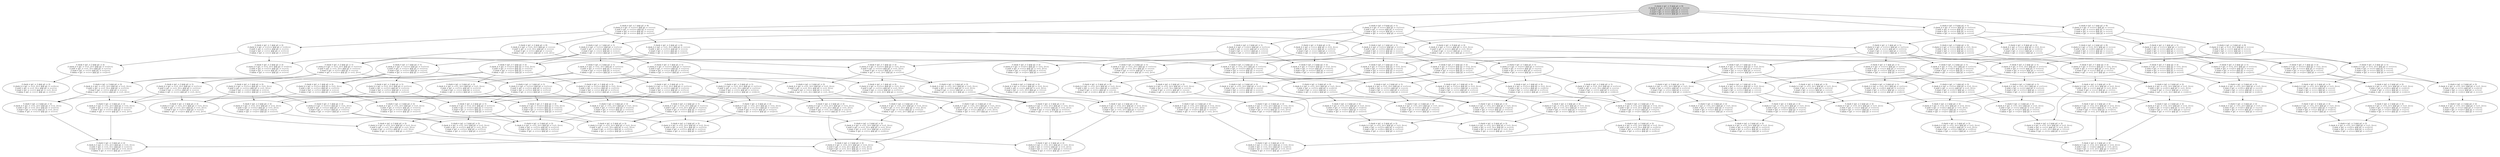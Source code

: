 strict digraph DiskGraph {
nodesep=0.35;
subgraph cluster_graph {
color="white";
2598800689805404969 [label="/\\ clock = (p1 :> 0 @@ p2 :> 0)\n/\\ clock_h = (p1 :> <<>> @@ p2 :> <<>>)\n/\\ sent = (p1 :> <<>> @@ p2 :> <<>>)\n/\\ read = (p1 :> <<>> @@ p2 :> <<>>)\n/\\ inbox = (p1 :> <<>> @@ p2 :> <<>>)",style = filled]
2598800689805404969 -> 2446258193561214624 [label="",color="black",fontcolor="black"];
2446258193561214624 [label="/\\ clock = (p1 :> 1 @@ p2 :> 0)\n/\\ clock_h = (p1 :> <<1>> @@ p2 :> <<>>)\n/\\ sent = (p1 :> <<1>> @@ p2 :> <<>>)\n/\\ read = (p1 :> <<>> @@ p2 :> <<>>)\n/\\ inbox = (p1 :> <<>> @@ p2 :> <<1>>)"];
2598800689805404969 -> 6150833259945615829 [label="",color="black",fontcolor="black"];
6150833259945615829 [label="/\\ clock = (p1 :> 1 @@ p2 :> 0)\n/\\ clock_h = (p1 :> <<1>> @@ p2 :> <<>>)\n/\\ sent = (p1 :> <<>> @@ p2 :> <<>>)\n/\\ read = (p1 :> <<>> @@ p2 :> <<>>)\n/\\ inbox = (p1 :> <<>> @@ p2 :> <<>>)"];
2598800689805404969 -> -933083734031081158 [label="",color="black",fontcolor="black"];
-933083734031081158 [label="/\\ clock = (p1 :> 0 @@ p2 :> 1)\n/\\ clock_h = (p1 :> <<>> @@ p2 :> <<1>>)\n/\\ sent = (p1 :> <<>> @@ p2 :> <<1>>)\n/\\ read = (p1 :> <<>> @@ p2 :> <<>>)\n/\\ inbox = (p1 :> <<1>> @@ p2 :> <<>>)"];
2598800689805404969 -> -2649240194025143611 [label="",color="black",fontcolor="black"];
-2649240194025143611 [label="/\\ clock = (p1 :> 0 @@ p2 :> 1)\n/\\ clock_h = (p1 :> <<>> @@ p2 :> <<1>>)\n/\\ sent = (p1 :> <<>> @@ p2 :> <<>>)\n/\\ read = (p1 :> <<>> @@ p2 :> <<>>)\n/\\ inbox = (p1 :> <<>> @@ p2 :> <<>>)"];
2446258193561214624 -> -7699174307805793134 [label="",color="black",fontcolor="black"];
-7699174307805793134 [label="/\\ clock = (p1 :> 2 @@ p2 :> 0)\n/\\ clock_h = (p1 :> <<1, 2>> @@ p2 :> <<>>)\n/\\ sent = (p1 :> <<1, 2>> @@ p2 :> <<>>)\n/\\ read = (p1 :> <<>> @@ p2 :> <<>>)\n/\\ inbox = (p1 :> <<>> @@ p2 :> <<1, 2>>)"];
2446258193561214624 -> -7977666692802895089 [label="",color="black",fontcolor="black"];
-7977666692802895089 [label="/\\ clock = (p1 :> 2 @@ p2 :> 0)\n/\\ clock_h = (p1 :> <<1, 2>> @@ p2 :> <<>>)\n/\\ sent = (p1 :> <<1>> @@ p2 :> <<>>)\n/\\ read = (p1 :> <<>> @@ p2 :> <<>>)\n/\\ inbox = (p1 :> <<>> @@ p2 :> <<1>>)"];
2446258193561214624 -> 2976381073957497061 [label="",color="black",fontcolor="black"];
2976381073957497061 [label="/\\ clock = (p1 :> 1 @@ p2 :> 1)\n/\\ clock_h = (p1 :> <<1>> @@ p2 :> <<1>>)\n/\\ sent = (p1 :> <<1>> @@ p2 :> <<1>>)\n/\\ read = (p1 :> <<>> @@ p2 :> <<>>)\n/\\ inbox = (p1 :> <<1>> @@ p2 :> <<1>>)"];
2446258193561214624 -> 7031952969249950621 [label="",color="black",fontcolor="black"];
7031952969249950621 [label="/\\ clock = (p1 :> 1 @@ p2 :> 2)\n/\\ clock_h = (p1 :> <<1>> @@ p2 :> <<2>>)\n/\\ sent = (p1 :> <<1>> @@ p2 :> <<>>)\n/\\ read = (p1 :> <<>> @@ p2 :> <<1>>)\n/\\ inbox = (p1 :> <<>> @@ p2 :> <<>>)"];
2446258193561214624 -> 519967720360497237 [label="",color="black",fontcolor="black"];
519967720360497237 [label="/\\ clock = (p1 :> 1 @@ p2 :> 1)\n/\\ clock_h = (p1 :> <<1>> @@ p2 :> <<1>>)\n/\\ sent = (p1 :> <<1>> @@ p2 :> <<>>)\n/\\ read = (p1 :> <<>> @@ p2 :> <<>>)\n/\\ inbox = (p1 :> <<>> @@ p2 :> <<1>>)"];
6150833259945615829 -> 6751779158757497893 [label="",color="black",fontcolor="black"];
6751779158757497893 [label="/\\ clock = (p1 :> 2 @@ p2 :> 0)\n/\\ clock_h = (p1 :> <<1, 2>> @@ p2 :> <<>>)\n/\\ sent = (p1 :> <<2>> @@ p2 :> <<>>)\n/\\ read = (p1 :> <<>> @@ p2 :> <<>>)\n/\\ inbox = (p1 :> <<>> @@ p2 :> <<2>>)"];
6150833259945615829 -> 2541300413036577899 [label="",color="black",fontcolor="black"];
2541300413036577899 [label="/\\ clock = (p1 :> 2 @@ p2 :> 0)\n/\\ clock_h = (p1 :> <<1, 2>> @@ p2 :> <<>>)\n/\\ sent = (p1 :> <<>> @@ p2 :> <<>>)\n/\\ read = (p1 :> <<>> @@ p2 :> <<>>)\n/\\ inbox = (p1 :> <<>> @@ p2 :> <<>>)"];
6150833259945615829 -> 6349891447620683819 [label="",color="black",fontcolor="black"];
6349891447620683819 [label="/\\ clock = (p1 :> 1 @@ p2 :> 1)\n/\\ clock_h = (p1 :> <<1>> @@ p2 :> <<1>>)\n/\\ sent = (p1 :> <<>> @@ p2 :> <<1>>)\n/\\ read = (p1 :> <<>> @@ p2 :> <<>>)\n/\\ inbox = (p1 :> <<1>> @@ p2 :> <<>>)"];
6150833259945615829 -> -8919537445342830202 [label="",color="black",fontcolor="black"];
-8919537445342830202 [label="/\\ clock = (p1 :> 1 @@ p2 :> 1)\n/\\ clock_h = (p1 :> <<1>> @@ p2 :> <<1>>)\n/\\ sent = (p1 :> <<>> @@ p2 :> <<>>)\n/\\ read = (p1 :> <<>> @@ p2 :> <<>>)\n/\\ inbox = (p1 :> <<>> @@ p2 :> <<>>)"];
-933083734031081158 -> 2976381073957497061 [label="",color="black",fontcolor="black"];
-933083734031081158 -> -3480502678513196997 [label="",color="black",fontcolor="black"];
-3480502678513196997 [label="/\\ clock = (p1 :> 2 @@ p2 :> 1)\n/\\ clock_h = (p1 :> <<2>> @@ p2 :> <<1>>)\n/\\ sent = (p1 :> <<>> @@ p2 :> <<1>>)\n/\\ read = (p1 :> <<1>> @@ p2 :> <<>>)\n/\\ inbox = (p1 :> <<>> @@ p2 :> <<>>)"];
-933083734031081158 -> 6349891447620683819 [label="",color="black",fontcolor="black"];
-933083734031081158 -> -2263193765425100599 [label="",color="black",fontcolor="black"];
-2263193765425100599 [label="/\\ clock = (p1 :> 0 @@ p2 :> 2)\n/\\ clock_h = (p1 :> <<>> @@ p2 :> <<1, 2>>)\n/\\ sent = (p1 :> <<>> @@ p2 :> <<1, 2>>)\n/\\ read = (p1 :> <<>> @@ p2 :> <<>>)\n/\\ inbox = (p1 :> <<1, 2>> @@ p2 :> <<>>)"];
-933083734031081158 -> -2104315952333681019 [label="",color="black",fontcolor="black"];
-2104315952333681019 [label="/\\ clock = (p1 :> 0 @@ p2 :> 2)\n/\\ clock_h = (p1 :> <<>> @@ p2 :> <<1, 2>>)\n/\\ sent = (p1 :> <<>> @@ p2 :> <<1>>)\n/\\ read = (p1 :> <<>> @@ p2 :> <<>>)\n/\\ inbox = (p1 :> <<1>> @@ p2 :> <<>>)"];
-2649240194025143611 -> 519967720360497237 [label="",color="black",fontcolor="black"];
-2649240194025143611 -> -8919537445342830202 [label="",color="black",fontcolor="black"];
-2649240194025143611 -> 1914455809085455481 [label="",color="black",fontcolor="black"];
1914455809085455481 [label="/\\ clock = (p1 :> 0 @@ p2 :> 2)\n/\\ clock_h = (p1 :> <<>> @@ p2 :> <<1, 2>>)\n/\\ sent = (p1 :> <<>> @@ p2 :> <<2>>)\n/\\ read = (p1 :> <<>> @@ p2 :> <<>>)\n/\\ inbox = (p1 :> <<2>> @@ p2 :> <<>>)"];
-2649240194025143611 -> -123846823725400781 [label="",color="black",fontcolor="black"];
-123846823725400781 [label="/\\ clock = (p1 :> 0 @@ p2 :> 2)\n/\\ clock_h = (p1 :> <<>> @@ p2 :> <<1, 2>>)\n/\\ sent = (p1 :> <<>> @@ p2 :> <<>>)\n/\\ read = (p1 :> <<>> @@ p2 :> <<>>)\n/\\ inbox = (p1 :> <<>> @@ p2 :> <<>>)"];
-7699174307805793134 -> -1021640528054053725 [label="",color="black",fontcolor="black"];
-1021640528054053725 [label="/\\ clock = (p1 :> 2 @@ p2 :> 1)\n/\\ clock_h = (p1 :> <<1, 2>> @@ p2 :> <<1>>)\n/\\ sent = (p1 :> <<1, 2>> @@ p2 :> <<1>>)\n/\\ read = (p1 :> <<>> @@ p2 :> <<>>)\n/\\ inbox = (p1 :> <<1>> @@ p2 :> <<1, 2>>)"];
-7699174307805793134 -> -1317501470048784190 [label="",color="black",fontcolor="black"];
-1317501470048784190 [label="/\\ clock = (p1 :> 2 @@ p2 :> 1)\n/\\ clock_h = (p1 :> <<1, 2>> @@ p2 :> <<1>>)\n/\\ sent = (p1 :> <<1, 2>> @@ p2 :> <<>>)\n/\\ read = (p1 :> <<>> @@ p2 :> <<>>)\n/\\ inbox = (p1 :> <<>> @@ p2 :> <<1, 2>>)"];
-7977666692802895089 -> -610086787573353577 [label="",color="black",fontcolor="black"];
-610086787573353577 [label="/\\ clock = (p1 :> 2 @@ p2 :> 1)\n/\\ clock_h = (p1 :> <<1, 2>> @@ p2 :> <<1>>)\n/\\ sent = (p1 :> <<1>> @@ p2 :> <<1>>)\n/\\ read = (p1 :> <<>> @@ p2 :> <<>>)\n/\\ inbox = (p1 :> <<1>> @@ p2 :> <<1>>)"];
-7977666692802895089 -> 478663651960769058 [label="",color="black",fontcolor="black"];
478663651960769058 [label="/\\ clock = (p1 :> 2 @@ p2 :> 2)\n/\\ clock_h = (p1 :> <<1, 2>> @@ p2 :> <<2>>)\n/\\ sent = (p1 :> <<1>> @@ p2 :> <<>>)\n/\\ read = (p1 :> <<>> @@ p2 :> <<1>>)\n/\\ inbox = (p1 :> <<>> @@ p2 :> <<>>)"];
-7977666692802895089 -> -656494230993586940 [label="",color="black",fontcolor="black"];
-656494230993586940 [label="/\\ clock = (p1 :> 2 @@ p2 :> 1)\n/\\ clock_h = (p1 :> <<1, 2>> @@ p2 :> <<1>>)\n/\\ sent = (p1 :> <<1>> @@ p2 :> <<>>)\n/\\ read = (p1 :> <<>> @@ p2 :> <<>>)\n/\\ inbox = (p1 :> <<>> @@ p2 :> <<1>>)"];
2976381073957497061 -> -1021640528054053725 [label="",color="black",fontcolor="black"];
2976381073957497061 -> -5022902993824001867 [label="",color="black",fontcolor="black"];
-5022902993824001867 [label="/\\ clock = (p1 :> 1 @@ p2 :> 1)\n/\\ clock_h = (p1 :> <<1>> @@ p2 :> <<1>>)\n/\\ sent = (p1 :> <<1>> @@ p2 :> <<1>>)\n/\\ read = (p1 :> <<1>> @@ p2 :> <<>>)\n/\\ inbox = (p1 :> <<>> @@ p2 :> <<1>>)"];
2976381073957497061 -> -610086787573353577 [label="",color="black",fontcolor="black"];
2976381073957497061 -> -2092536774299801936 [label="",color="black",fontcolor="black"];
-2092536774299801936 [label="/\\ clock = (p1 :> 1 @@ p2 :> 2)\n/\\ clock_h = (p1 :> <<1>> @@ p2 :> <<1, 2>>)\n/\\ sent = (p1 :> <<1>> @@ p2 :> <<1, 2>>)\n/\\ read = (p1 :> <<>> @@ p2 :> <<>>)\n/\\ inbox = (p1 :> <<1, 2>> @@ p2 :> <<1>>)"];
2976381073957497061 -> -8233255090312738243 [label="",color="black",fontcolor="black"];
-8233255090312738243 [label="/\\ clock = (p1 :> 1 @@ p2 :> 1)\n/\\ clock_h = (p1 :> <<1>> @@ p2 :> <<1>>)\n/\\ sent = (p1 :> <<1>> @@ p2 :> <<1>>)\n/\\ read = (p1 :> <<>> @@ p2 :> <<1>>)\n/\\ inbox = (p1 :> <<1>> @@ p2 :> <<>>)"];
2976381073957497061 -> 7518128973075331402 [label="",color="black",fontcolor="black"];
7518128973075331402 [label="/\\ clock = (p1 :> 1 @@ p2 :> 2)\n/\\ clock_h = (p1 :> <<1>> @@ p2 :> <<1, 2>>)\n/\\ sent = (p1 :> <<1>> @@ p2 :> <<1>>)\n/\\ read = (p1 :> <<>> @@ p2 :> <<>>)\n/\\ inbox = (p1 :> <<1>> @@ p2 :> <<1>>)"];
7031952969249950621 -> 1956406864911170939 [label="",color="black",fontcolor="black"];
1956406864911170939 [label="/\\ clock = (p1 :> 2 @@ p2 :> 2)\n/\\ clock_h = (p1 :> <<1, 2>> @@ p2 :> <<2>>)\n/\\ sent = (p1 :> <<1, 2>> @@ p2 :> <<>>)\n/\\ read = (p1 :> <<>> @@ p2 :> <<1>>)\n/\\ inbox = (p1 :> <<>> @@ p2 :> <<2>>)"];
7031952969249950621 -> 478663651960769058 [label="",color="black",fontcolor="black"];
519967720360497237 -> -1317501470048784190 [label="",color="black",fontcolor="black"];
519967720360497237 -> -656494230993586940 [label="",color="black",fontcolor="black"];
519967720360497237 -> -4911017846666042470 [label="",color="black",fontcolor="black"];
-4911017846666042470 [label="/\\ clock = (p1 :> 1 @@ p2 :> 2)\n/\\ clock_h = (p1 :> <<1>> @@ p2 :> <<1, 2>>)\n/\\ sent = (p1 :> <<1>> @@ p2 :> <<2>>)\n/\\ read = (p1 :> <<>> @@ p2 :> <<>>)\n/\\ inbox = (p1 :> <<2>> @@ p2 :> <<1>>)"];
519967720360497237 -> 7388309638891510493 [label="",color="black",fontcolor="black"];
7388309638891510493 [label="/\\ clock = (p1 :> 1 @@ p2 :> 1)\n/\\ clock_h = (p1 :> <<1>> @@ p2 :> <<1>>)\n/\\ sent = (p1 :> <<1>> @@ p2 :> <<>>)\n/\\ read = (p1 :> <<>> @@ p2 :> <<1>>)\n/\\ inbox = (p1 :> <<>> @@ p2 :> <<>>)"];
519967720360497237 -> 399295141889399717 [label="",color="black",fontcolor="black"];
399295141889399717 [label="/\\ clock = (p1 :> 1 @@ p2 :> 2)\n/\\ clock_h = (p1 :> <<1>> @@ p2 :> <<1, 2>>)\n/\\ sent = (p1 :> <<1>> @@ p2 :> <<>>)\n/\\ read = (p1 :> <<>> @@ p2 :> <<>>)\n/\\ inbox = (p1 :> <<>> @@ p2 :> <<1>>)"];
6751779158757497893 -> -1469423713741007582 [label="",color="black",fontcolor="black"];
-1469423713741007582 [label="/\\ clock = (p1 :> 2 @@ p2 :> 1)\n/\\ clock_h = (p1 :> <<1, 2>> @@ p2 :> <<1>>)\n/\\ sent = (p1 :> <<2>> @@ p2 :> <<1>>)\n/\\ read = (p1 :> <<>> @@ p2 :> <<>>)\n/\\ inbox = (p1 :> <<1>> @@ p2 :> <<2>>)"];
6751779158757497893 -> 4186422202371689006 [label="",color="black",fontcolor="black"];
4186422202371689006 [label="/\\ clock = (p1 :> 2 @@ p2 :> 1)\n/\\ clock_h = (p1 :> <<1, 2>> @@ p2 :> <<1>>)\n/\\ sent = (p1 :> <<2>> @@ p2 :> <<>>)\n/\\ read = (p1 :> <<>> @@ p2 :> <<>>)\n/\\ inbox = (p1 :> <<>> @@ p2 :> <<2>>)"];
2541300413036577899 -> -6211665951793762950 [label="",color="black",fontcolor="black"];
-6211665951793762950 [label="/\\ clock = (p1 :> 2 @@ p2 :> 1)\n/\\ clock_h = (p1 :> <<1, 2>> @@ p2 :> <<1>>)\n/\\ sent = (p1 :> <<>> @@ p2 :> <<1>>)\n/\\ read = (p1 :> <<>> @@ p2 :> <<>>)\n/\\ inbox = (p1 :> <<1>> @@ p2 :> <<>>)"];
2541300413036577899 -> 3052357244147372023 [label="",color="black",fontcolor="black"];
3052357244147372023 [label="/\\ clock = (p1 :> 2 @@ p2 :> 1)\n/\\ clock_h = (p1 :> <<1, 2>> @@ p2 :> <<1>>)\n/\\ sent = (p1 :> <<>> @@ p2 :> <<>>)\n/\\ read = (p1 :> <<>> @@ p2 :> <<>>)\n/\\ inbox = (p1 :> <<>> @@ p2 :> <<>>)"];
6349891447620683819 -> -1469423713741007582 [label="",color="black",fontcolor="black"];
6349891447620683819 -> 4003670727210959554 [label="",color="black",fontcolor="black"];
4003670727210959554 [label="/\\ clock = (p1 :> 1 @@ p2 :> 1)\n/\\ clock_h = (p1 :> <<1>> @@ p2 :> <<1>>)\n/\\ sent = (p1 :> <<>> @@ p2 :> <<1>>)\n/\\ read = (p1 :> <<1>> @@ p2 :> <<>>)\n/\\ inbox = (p1 :> <<>> @@ p2 :> <<>>)"];
6349891447620683819 -> -6211665951793762950 [label="",color="black",fontcolor="black"];
6349891447620683819 -> 4559345201603208566 [label="",color="black",fontcolor="black"];
4559345201603208566 [label="/\\ clock = (p1 :> 1 @@ p2 :> 2)\n/\\ clock_h = (p1 :> <<1>> @@ p2 :> <<1, 2>>)\n/\\ sent = (p1 :> <<>> @@ p2 :> <<1, 2>>)\n/\\ read = (p1 :> <<>> @@ p2 :> <<>>)\n/\\ inbox = (p1 :> <<1, 2>> @@ p2 :> <<>>)"];
6349891447620683819 -> 6530931475198657499 [label="",color="black",fontcolor="black"];
6530931475198657499 [label="/\\ clock = (p1 :> 1 @@ p2 :> 2)\n/\\ clock_h = (p1 :> <<1>> @@ p2 :> <<1, 2>>)\n/\\ sent = (p1 :> <<>> @@ p2 :> <<1>>)\n/\\ read = (p1 :> <<>> @@ p2 :> <<>>)\n/\\ inbox = (p1 :> <<1>> @@ p2 :> <<>>)"];
-8919537445342830202 -> 4186422202371689006 [label="",color="black",fontcolor="black"];
-8919537445342830202 -> 3052357244147372023 [label="",color="black",fontcolor="black"];
-8919537445342830202 -> -6703340644486844121 [label="",color="black",fontcolor="black"];
-6703340644486844121 [label="/\\ clock = (p1 :> 1 @@ p2 :> 2)\n/\\ clock_h = (p1 :> <<1>> @@ p2 :> <<1, 2>>)\n/\\ sent = (p1 :> <<>> @@ p2 :> <<2>>)\n/\\ read = (p1 :> <<>> @@ p2 :> <<>>)\n/\\ inbox = (p1 :> <<2>> @@ p2 :> <<>>)"];
-8919537445342830202 -> -9093799012148514121 [label="",color="black",fontcolor="black"];
-9093799012148514121 [label="/\\ clock = (p1 :> 1 @@ p2 :> 2)\n/\\ clock_h = (p1 :> <<1>> @@ p2 :> <<1, 2>>)\n/\\ sent = (p1 :> <<>> @@ p2 :> <<>>)\n/\\ read = (p1 :> <<>> @@ p2 :> <<>>)\n/\\ inbox = (p1 :> <<>> @@ p2 :> <<>>)"];
-3480502678513196997 -> -3380157501185920890 [label="",color="black",fontcolor="black"];
-3380157501185920890 [label="/\\ clock = (p1 :> 2 @@ p2 :> 2)\n/\\ clock_h = (p1 :> <<2>> @@ p2 :> <<1, 2>>)\n/\\ sent = (p1 :> <<>> @@ p2 :> <<1, 2>>)\n/\\ read = (p1 :> <<1>> @@ p2 :> <<>>)\n/\\ inbox = (p1 :> <<2>> @@ p2 :> <<>>)"];
-3480502678513196997 -> 5541255245585898413 [label="",color="black",fontcolor="black"];
5541255245585898413 [label="/\\ clock = (p1 :> 2 @@ p2 :> 2)\n/\\ clock_h = (p1 :> <<2>> @@ p2 :> <<1, 2>>)\n/\\ sent = (p1 :> <<>> @@ p2 :> <<1>>)\n/\\ read = (p1 :> <<1>> @@ p2 :> <<>>)\n/\\ inbox = (p1 :> <<>> @@ p2 :> <<>>)"];
-2263193765425100599 -> -2092536774299801936 [label="",color="black",fontcolor="black"];
-2263193765425100599 -> 4559345201603208566 [label="",color="black",fontcolor="black"];
-2104315952333681019 -> 7518128973075331402 [label="",color="black",fontcolor="black"];
-2104315952333681019 -> 5541255245585898413 [label="",color="black",fontcolor="black"];
-2104315952333681019 -> 6530931475198657499 [label="",color="black",fontcolor="black"];
1914455809085455481 -> -4911017846666042470 [label="",color="black",fontcolor="black"];
1914455809085455481 -> -6703340644486844121 [label="",color="black",fontcolor="black"];
-123846823725400781 -> 399295141889399717 [label="",color="black",fontcolor="black"];
-123846823725400781 -> -9093799012148514121 [label="",color="black",fontcolor="black"];
-1021640528054053725 -> -6358378050321256674 [label="",color="black",fontcolor="black"];
-6358378050321256674 [label="/\\ clock = (p1 :> 2 @@ p2 :> 1)\n/\\ clock_h = (p1 :> <<1, 2>> @@ p2 :> <<1>>)\n/\\ sent = (p1 :> <<1, 2>> @@ p2 :> <<1>>)\n/\\ read = (p1 :> <<1>> @@ p2 :> <<>>)\n/\\ inbox = (p1 :> <<>> @@ p2 :> <<1, 2>>)"];
-1021640528054053725 -> 2596551972616961714 [label="",color="black",fontcolor="black"];
2596551972616961714 [label="/\\ clock = (p1 :> 2 @@ p2 :> 2)\n/\\ clock_h = (p1 :> <<1, 2>> @@ p2 :> <<1, 2>>)\n/\\ sent = (p1 :> <<1, 2>> @@ p2 :> <<1, 2>>)\n/\\ read = (p1 :> <<>> @@ p2 :> <<>>)\n/\\ inbox = (p1 :> <<1, 2>> @@ p2 :> <<1, 2>>)"];
-1021640528054053725 -> 8065481048565486593 [label="",color="black",fontcolor="black"];
8065481048565486593 [label="/\\ clock = (p1 :> 2 @@ p2 :> 2)\n/\\ clock_h = (p1 :> <<1, 2>> @@ p2 :> <<1, 2>>)\n/\\ sent = (p1 :> <<1, 2>> @@ p2 :> <<1>>)\n/\\ read = (p1 :> <<>> @@ p2 :> <<>>)\n/\\ inbox = (p1 :> <<1>> @@ p2 :> <<1, 2>>)"];
-1317501470048784190 -> -7337521359866901927 [label="",color="black",fontcolor="black"];
-7337521359866901927 [label="/\\ clock = (p1 :> 2 @@ p2 :> 2)\n/\\ clock_h = (p1 :> <<1, 2>> @@ p2 :> <<1, 2>>)\n/\\ sent = (p1 :> <<1, 2>> @@ p2 :> <<2>>)\n/\\ read = (p1 :> <<>> @@ p2 :> <<>>)\n/\\ inbox = (p1 :> <<2>> @@ p2 :> <<1, 2>>)"];
-1317501470048784190 -> -6983813930514776659 [label="",color="black",fontcolor="black"];
-6983813930514776659 [label="/\\ clock = (p1 :> 2 @@ p2 :> 2)\n/\\ clock_h = (p1 :> <<1, 2>> @@ p2 :> <<1, 2>>)\n/\\ sent = (p1 :> <<1, 2>> @@ p2 :> <<>>)\n/\\ read = (p1 :> <<>> @@ p2 :> <<>>)\n/\\ inbox = (p1 :> <<>> @@ p2 :> <<1, 2>>)"];
-610086787573353577 -> 7245627469027773383 [label="",color="black",fontcolor="black"];
7245627469027773383 [label="/\\ clock = (p1 :> 2 @@ p2 :> 1)\n/\\ clock_h = (p1 :> <<1, 2>> @@ p2 :> <<1>>)\n/\\ sent = (p1 :> <<1>> @@ p2 :> <<1>>)\n/\\ read = (p1 :> <<1>> @@ p2 :> <<>>)\n/\\ inbox = (p1 :> <<>> @@ p2 :> <<1>>)"];
-610086787573353577 -> 7332985183042118615 [label="",color="black",fontcolor="black"];
7332985183042118615 [label="/\\ clock = (p1 :> 2 @@ p2 :> 2)\n/\\ clock_h = (p1 :> <<1, 2>> @@ p2 :> <<1, 2>>)\n/\\ sent = (p1 :> <<1>> @@ p2 :> <<1, 2>>)\n/\\ read = (p1 :> <<>> @@ p2 :> <<>>)\n/\\ inbox = (p1 :> <<1, 2>> @@ p2 :> <<1>>)"];
-610086787573353577 -> 6015447358380364111 [label="",color="black",fontcolor="black"];
6015447358380364111 [label="/\\ clock = (p1 :> 2 @@ p2 :> 1)\n/\\ clock_h = (p1 :> <<1, 2>> @@ p2 :> <<1>>)\n/\\ sent = (p1 :> <<1>> @@ p2 :> <<1>>)\n/\\ read = (p1 :> <<>> @@ p2 :> <<1>>)\n/\\ inbox = (p1 :> <<1>> @@ p2 :> <<>>)"];
-610086787573353577 -> -8850910191242838280 [label="",color="black",fontcolor="black"];
-8850910191242838280 [label="/\\ clock = (p1 :> 2 @@ p2 :> 2)\n/\\ clock_h = (p1 :> <<1, 2>> @@ p2 :> <<1, 2>>)\n/\\ sent = (p1 :> <<1>> @@ p2 :> <<1>>)\n/\\ read = (p1 :> <<>> @@ p2 :> <<>>)\n/\\ inbox = (p1 :> <<1>> @@ p2 :> <<1>>)"];
-656494230993586940 -> 6243692421871445032 [label="",color="black",fontcolor="black"];
6243692421871445032 [label="/\\ clock = (p1 :> 2 @@ p2 :> 2)\n/\\ clock_h = (p1 :> <<1, 2>> @@ p2 :> <<1, 2>>)\n/\\ sent = (p1 :> <<1>> @@ p2 :> <<2>>)\n/\\ read = (p1 :> <<>> @@ p2 :> <<>>)\n/\\ inbox = (p1 :> <<2>> @@ p2 :> <<1>>)"];
-656494230993586940 -> -7540030308487233652 [label="",color="black",fontcolor="black"];
-7540030308487233652 [label="/\\ clock = (p1 :> 2 @@ p2 :> 1)\n/\\ clock_h = (p1 :> <<1, 2>> @@ p2 :> <<1>>)\n/\\ sent = (p1 :> <<1>> @@ p2 :> <<>>)\n/\\ read = (p1 :> <<>> @@ p2 :> <<1>>)\n/\\ inbox = (p1 :> <<>> @@ p2 :> <<>>)"];
-656494230993586940 -> -8793776469147593262 [label="",color="black",fontcolor="black"];
-8793776469147593262 [label="/\\ clock = (p1 :> 2 @@ p2 :> 2)\n/\\ clock_h = (p1 :> <<1, 2>> @@ p2 :> <<1, 2>>)\n/\\ sent = (p1 :> <<1>> @@ p2 :> <<>>)\n/\\ read = (p1 :> <<>> @@ p2 :> <<>>)\n/\\ inbox = (p1 :> <<>> @@ p2 :> <<1>>)"];
-5022902993824001867 -> -6358378050321256674 [label="",color="black",fontcolor="black"];
-5022902993824001867 -> 7245627469027773383 [label="",color="black",fontcolor="black"];
-5022902993824001867 -> 2193864842679859915 [label="",color="black",fontcolor="black"];
2193864842679859915 [label="/\\ clock = (p1 :> 1 @@ p2 :> 2)\n/\\ clock_h = (p1 :> <<1>> @@ p2 :> <<1, 2>>)\n/\\ sent = (p1 :> <<1>> @@ p2 :> <<1, 2>>)\n/\\ read = (p1 :> <<1>> @@ p2 :> <<>>)\n/\\ inbox = (p1 :> <<2>> @@ p2 :> <<1>>)"];
-5022902993824001867 -> -2597213808247760323 [label="",color="black",fontcolor="black"];
-2597213808247760323 [label="/\\ clock = (p1 :> 1 @@ p2 :> 1)\n/\\ clock_h = (p1 :> <<1>> @@ p2 :> <<1>>)\n/\\ sent = (p1 :> <<1>> @@ p2 :> <<1>>)\n/\\ read = (p1 :> <<1>> @@ p2 :> <<1>>)\n/\\ inbox = (p1 :> <<>> @@ p2 :> <<>>)"];
-5022902993824001867 -> -337513854478368486 [label="",color="black",fontcolor="black"];
-337513854478368486 [label="/\\ clock = (p1 :> 1 @@ p2 :> 2)\n/\\ clock_h = (p1 :> <<1>> @@ p2 :> <<1, 2>>)\n/\\ sent = (p1 :> <<1>> @@ p2 :> <<1>>)\n/\\ read = (p1 :> <<1>> @@ p2 :> <<>>)\n/\\ inbox = (p1 :> <<>> @@ p2 :> <<1>>)"];
-2092536774299801936 -> 2596551972616961714 [label="",color="black",fontcolor="black"];
-2092536774299801936 -> 7332985183042118615 [label="",color="black",fontcolor="black"];
-2092536774299801936 -> -7300539749037882258 [label="",color="black",fontcolor="black"];
-7300539749037882258 [label="/\\ clock = (p1 :> 1 @@ p2 :> 2)\n/\\ clock_h = (p1 :> <<1>> @@ p2 :> <<1, 2>>)\n/\\ sent = (p1 :> <<1>> @@ p2 :> <<1, 2>>)\n/\\ read = (p1 :> <<>> @@ p2 :> <<1>>)\n/\\ inbox = (p1 :> <<1, 2>> @@ p2 :> <<>>)"];
-8233255090312738243 -> 5460825281537001554 [label="",color="black",fontcolor="black"];
5460825281537001554 [label="/\\ clock = (p1 :> 2 @@ p2 :> 1)\n/\\ clock_h = (p1 :> <<1, 2>> @@ p2 :> <<1>>)\n/\\ sent = (p1 :> <<1, 2>> @@ p2 :> <<1>>)\n/\\ read = (p1 :> <<>> @@ p2 :> <<1>>)\n/\\ inbox = (p1 :> <<1>> @@ p2 :> <<2>>)"];
-8233255090312738243 -> -2597213808247760323 [label="",color="black",fontcolor="black"];
-8233255090312738243 -> 6015447358380364111 [label="",color="black",fontcolor="black"];
-8233255090312738243 -> -7300539749037882258 [label="",color="black",fontcolor="black"];
-8233255090312738243 -> -3700161488029279342 [label="",color="black",fontcolor="black"];
-3700161488029279342 [label="/\\ clock = (p1 :> 1 @@ p2 :> 2)\n/\\ clock_h = (p1 :> <<1>> @@ p2 :> <<1, 2>>)\n/\\ sent = (p1 :> <<1>> @@ p2 :> <<1>>)\n/\\ read = (p1 :> <<>> @@ p2 :> <<1>>)\n/\\ inbox = (p1 :> <<1>> @@ p2 :> <<>>)"];
7518128973075331402 -> 8065481048565486593 [label="",color="black",fontcolor="black"];
7518128973075331402 -> -337513854478368486 [label="",color="black",fontcolor="black"];
7518128973075331402 -> -8850910191242838280 [label="",color="black",fontcolor="black"];
7518128973075331402 -> -3700161488029279342 [label="",color="black",fontcolor="black"];
1956406864911170939 -> -6413090317767788297 [label="",color="black",fontcolor="black"];
-6413090317767788297 [label="/\\ clock = (p1 :> 2 @@ p2 :> 2)\n/\\ clock_h = (p1 :> <<1, 2>> @@ p2 :> <<2>>)\n/\\ sent = (p1 :> <<1, 2>> @@ p2 :> <<>>)\n/\\ read = (p1 :> <<>> @@ p2 :> <<1, 2>>)\n/\\ inbox = (p1 :> <<>> @@ p2 :> <<>>)"];
-4911017846666042470 -> -7337521359866901927 [label="",color="black",fontcolor="black"];
-4911017846666042470 -> 6243692421871445032 [label="",color="black",fontcolor="black"];
-4911017846666042470 -> -7700765164664699188 [label="",color="black",fontcolor="black"];
-7700765164664699188 [label="/\\ clock = (p1 :> 1 @@ p2 :> 2)\n/\\ clock_h = (p1 :> <<1>> @@ p2 :> <<1, 2>>)\n/\\ sent = (p1 :> <<1>> @@ p2 :> <<2>>)\n/\\ read = (p1 :> <<>> @@ p2 :> <<1>>)\n/\\ inbox = (p1 :> <<2>> @@ p2 :> <<>>)"];
7388309638891510493 -> 748542498858694945 [label="",color="black",fontcolor="black"];
748542498858694945 [label="/\\ clock = (p1 :> 2 @@ p2 :> 1)\n/\\ clock_h = (p1 :> <<1, 2>> @@ p2 :> <<1>>)\n/\\ sent = (p1 :> <<1, 2>> @@ p2 :> <<>>)\n/\\ read = (p1 :> <<>> @@ p2 :> <<1>>)\n/\\ inbox = (p1 :> <<>> @@ p2 :> <<2>>)"];
7388309638891510493 -> -7540030308487233652 [label="",color="black",fontcolor="black"];
7388309638891510493 -> -7700765164664699188 [label="",color="black",fontcolor="black"];
7388309638891510493 -> 7220769160666779949 [label="",color="black",fontcolor="black"];
7220769160666779949 [label="/\\ clock = (p1 :> 1 @@ p2 :> 2)\n/\\ clock_h = (p1 :> <<1>> @@ p2 :> <<1, 2>>)\n/\\ sent = (p1 :> <<1>> @@ p2 :> <<>>)\n/\\ read = (p1 :> <<>> @@ p2 :> <<1>>)\n/\\ inbox = (p1 :> <<>> @@ p2 :> <<>>)"];
399295141889399717 -> -6983813930514776659 [label="",color="black",fontcolor="black"];
399295141889399717 -> -8793776469147593262 [label="",color="black",fontcolor="black"];
399295141889399717 -> 7220769160666779949 [label="",color="black",fontcolor="black"];
-1469423713741007582 -> 8691565119859060082 [label="",color="black",fontcolor="black"];
8691565119859060082 [label="/\\ clock = (p1 :> 2 @@ p2 :> 1)\n/\\ clock_h = (p1 :> <<1, 2>> @@ p2 :> <<1>>)\n/\\ sent = (p1 :> <<2>> @@ p2 :> <<1>>)\n/\\ read = (p1 :> <<1>> @@ p2 :> <<>>)\n/\\ inbox = (p1 :> <<>> @@ p2 :> <<2>>)"];
-1469423713741007582 -> 4129525289026107617 [label="",color="black",fontcolor="black"];
4129525289026107617 [label="/\\ clock = (p1 :> 2 @@ p2 :> 2)\n/\\ clock_h = (p1 :> <<1, 2>> @@ p2 :> <<1, 2>>)\n/\\ sent = (p1 :> <<2>> @@ p2 :> <<1, 2>>)\n/\\ read = (p1 :> <<>> @@ p2 :> <<>>)\n/\\ inbox = (p1 :> <<1, 2>> @@ p2 :> <<2>>)"];
-1469423713741007582 -> -7406090743464552371 [label="",color="black",fontcolor="black"];
-7406090743464552371 [label="/\\ clock = (p1 :> 2 @@ p2 :> 2)\n/\\ clock_h = (p1 :> <<1, 2>> @@ p2 :> <<1, 2>>)\n/\\ sent = (p1 :> <<2>> @@ p2 :> <<1>>)\n/\\ read = (p1 :> <<>> @@ p2 :> <<>>)\n/\\ inbox = (p1 :> <<1>> @@ p2 :> <<2>>)"];
4186422202371689006 -> 5383220522263462557 [label="",color="black",fontcolor="black"];
5383220522263462557 [label="/\\ clock = (p1 :> 2 @@ p2 :> 2)\n/\\ clock_h = (p1 :> <<1, 2>> @@ p2 :> <<1, 2>>)\n/\\ sent = (p1 :> <<2>> @@ p2 :> <<2>>)\n/\\ read = (p1 :> <<>> @@ p2 :> <<>>)\n/\\ inbox = (p1 :> <<2>> @@ p2 :> <<2>>)"];
4186422202371689006 -> 5263788578644699896 [label="",color="black",fontcolor="black"];
5263788578644699896 [label="/\\ clock = (p1 :> 2 @@ p2 :> 2)\n/\\ clock_h = (p1 :> <<1, 2>> @@ p2 :> <<1, 2>>)\n/\\ sent = (p1 :> <<2>> @@ p2 :> <<>>)\n/\\ read = (p1 :> <<>> @@ p2 :> <<>>)\n/\\ inbox = (p1 :> <<>> @@ p2 :> <<2>>)"];
-6211665951793762950 -> -4153718213634201709 [label="",color="black",fontcolor="black"];
-4153718213634201709 [label="/\\ clock = (p1 :> 2 @@ p2 :> 1)\n/\\ clock_h = (p1 :> <<1, 2>> @@ p2 :> <<1>>)\n/\\ sent = (p1 :> <<>> @@ p2 :> <<1>>)\n/\\ read = (p1 :> <<1>> @@ p2 :> <<>>)\n/\\ inbox = (p1 :> <<>> @@ p2 :> <<>>)"];
-6211665951793762950 -> -3298730418385247548 [label="",color="black",fontcolor="black"];
-3298730418385247548 [label="/\\ clock = (p1 :> 2 @@ p2 :> 2)\n/\\ clock_h = (p1 :> <<1, 2>> @@ p2 :> <<1, 2>>)\n/\\ sent = (p1 :> <<>> @@ p2 :> <<1, 2>>)\n/\\ read = (p1 :> <<>> @@ p2 :> <<>>)\n/\\ inbox = (p1 :> <<1, 2>> @@ p2 :> <<>>)"];
-6211665951793762950 -> -2675655329609560660 [label="",color="black",fontcolor="black"];
-2675655329609560660 [label="/\\ clock = (p1 :> 2 @@ p2 :> 2)\n/\\ clock_h = (p1 :> <<1, 2>> @@ p2 :> <<1, 2>>)\n/\\ sent = (p1 :> <<>> @@ p2 :> <<1>>)\n/\\ read = (p1 :> <<>> @@ p2 :> <<>>)\n/\\ inbox = (p1 :> <<1>> @@ p2 :> <<>>)"];
3052357244147372023 -> 2487215180781715280 [label="",color="black",fontcolor="black"];
2487215180781715280 [label="/\\ clock = (p1 :> 2 @@ p2 :> 2)\n/\\ clock_h = (p1 :> <<1, 2>> @@ p2 :> <<1, 2>>)\n/\\ sent = (p1 :> <<>> @@ p2 :> <<2>>)\n/\\ read = (p1 :> <<>> @@ p2 :> <<>>)\n/\\ inbox = (p1 :> <<2>> @@ p2 :> <<>>)"];
3052357244147372023 -> -4963016668707307978 [label="",color="black",fontcolor="black"];
-4963016668707307978 [label="/\\ clock = (p1 :> 2 @@ p2 :> 2)\n/\\ clock_h = (p1 :> <<1, 2>> @@ p2 :> <<1, 2>>)\n/\\ sent = (p1 :> <<>> @@ p2 :> <<>>)\n/\\ read = (p1 :> <<>> @@ p2 :> <<>>)\n/\\ inbox = (p1 :> <<>> @@ p2 :> <<>>)"];
4003670727210959554 -> 8691565119859060082 [label="",color="black",fontcolor="black"];
4003670727210959554 -> -4153718213634201709 [label="",color="black",fontcolor="black"];
4003670727210959554 -> 988977372064835706 [label="",color="black",fontcolor="black"];
988977372064835706 [label="/\\ clock = (p1 :> 1 @@ p2 :> 2)\n/\\ clock_h = (p1 :> <<1>> @@ p2 :> <<1, 2>>)\n/\\ sent = (p1 :> <<>> @@ p2 :> <<1, 2>>)\n/\\ read = (p1 :> <<1>> @@ p2 :> <<>>)\n/\\ inbox = (p1 :> <<2>> @@ p2 :> <<>>)"];
4003670727210959554 -> 3833190431920785714 [label="",color="black",fontcolor="black"];
3833190431920785714 [label="/\\ clock = (p1 :> 1 @@ p2 :> 2)\n/\\ clock_h = (p1 :> <<1>> @@ p2 :> <<1, 2>>)\n/\\ sent = (p1 :> <<>> @@ p2 :> <<1>>)\n/\\ read = (p1 :> <<1>> @@ p2 :> <<>>)\n/\\ inbox = (p1 :> <<>> @@ p2 :> <<>>)"];
4559345201603208566 -> 4129525289026107617 [label="",color="black",fontcolor="black"];
4559345201603208566 -> -3298730418385247548 [label="",color="black",fontcolor="black"];
6530931475198657499 -> -7406090743464552371 [label="",color="black",fontcolor="black"];
6530931475198657499 -> 3833190431920785714 [label="",color="black",fontcolor="black"];
6530931475198657499 -> -2675655329609560660 [label="",color="black",fontcolor="black"];
-6703340644486844121 -> 5383220522263462557 [label="",color="black",fontcolor="black"];
-6703340644486844121 -> 2487215180781715280 [label="",color="black",fontcolor="black"];
-9093799012148514121 -> 5263788578644699896 [label="",color="black",fontcolor="black"];
-9093799012148514121 -> -4963016668707307978 [label="",color="black",fontcolor="black"];
-3380157501185920890 -> -352627062269035555 [label="",color="black",fontcolor="black"];
-352627062269035555 [label="/\\ clock = (p1 :> 2 @@ p2 :> 2)\n/\\ clock_h = (p1 :> <<2>> @@ p2 :> <<1, 2>>)\n/\\ sent = (p1 :> <<>> @@ p2 :> <<1, 2>>)\n/\\ read = (p1 :> <<1, 2>> @@ p2 :> <<>>)\n/\\ inbox = (p1 :> <<>> @@ p2 :> <<>>)"];
-6358378050321256674 -> 6526223022918512295 [label="",color="black",fontcolor="black"];
6526223022918512295 [label="/\\ clock = (p1 :> 2 @@ p2 :> 2)\n/\\ clock_h = (p1 :> <<1, 2>> @@ p2 :> <<1, 2>>)\n/\\ sent = (p1 :> <<1, 2>> @@ p2 :> <<1, 2>>)\n/\\ read = (p1 :> <<1>> @@ p2 :> <<>>)\n/\\ inbox = (p1 :> <<2>> @@ p2 :> <<1, 2>>)"];
-6358378050321256674 -> 4178988354351919036 [label="",color="black",fontcolor="black"];
4178988354351919036 [label="/\\ clock = (p1 :> 2 @@ p2 :> 2)\n/\\ clock_h = (p1 :> <<1, 2>> @@ p2 :> <<1, 2>>)\n/\\ sent = (p1 :> <<1, 2>> @@ p2 :> <<1>>)\n/\\ read = (p1 :> <<1>> @@ p2 :> <<>>)\n/\\ inbox = (p1 :> <<>> @@ p2 :> <<1, 2>>)"];
2596551972616961714 -> -1152387313387733491 [label="",color="black",fontcolor="black"];
-1152387313387733491 [label="/\\ clock = (p1 :> 2 @@ p2 :> 2)\n/\\ clock_h = (p1 :> <<1, 2>> @@ p2 :> <<1, 2>>)\n/\\ sent = (p1 :> <<1, 2>> @@ p2 :> <<1, 2>>)\n/\\ read = (p1 :> <<1, 2>> @@ p2 :> <<>>)\n/\\ inbox = (p1 :> <<>> @@ p2 :> <<1, 2>>)"];
2596551972616961714 -> 1338112489897096520 [label="",color="black",fontcolor="black"];
1338112489897096520 [label="/\\ clock = (p1 :> 2 @@ p2 :> 2)\n/\\ clock_h = (p1 :> <<1, 2>> @@ p2 :> <<1, 2>>)\n/\\ sent = (p1 :> <<1, 2>> @@ p2 :> <<1, 2>>)\n/\\ read = (p1 :> <<>> @@ p2 :> <<1, 2>>)\n/\\ inbox = (p1 :> <<1, 2>> @@ p2 :> <<>>)"];
8065481048565486593 -> 4178988354351919036 [label="",color="black",fontcolor="black"];
8065481048565486593 -> -6780609315041424914 [label="",color="black",fontcolor="black"];
-6780609315041424914 [label="/\\ clock = (p1 :> 2 @@ p2 :> 2)\n/\\ clock_h = (p1 :> <<1, 2>> @@ p2 :> <<1, 2>>)\n/\\ sent = (p1 :> <<1, 2>> @@ p2 :> <<1>>)\n/\\ read = (p1 :> <<>> @@ p2 :> <<1, 2>>)\n/\\ inbox = (p1 :> <<1>> @@ p2 :> <<>>)"];
-7337521359866901927 -> 8355447825046039846 [label="",color="black",fontcolor="black"];
8355447825046039846 [label="/\\ clock = (p1 :> 2 @@ p2 :> 2)\n/\\ clock_h = (p1 :> <<1, 2>> @@ p2 :> <<1, 2>>)\n/\\ sent = (p1 :> <<1, 2>> @@ p2 :> <<2>>)\n/\\ read = (p1 :> <<2>> @@ p2 :> <<>>)\n/\\ inbox = (p1 :> <<>> @@ p2 :> <<1, 2>>)"];
-7337521359866901927 -> -1128676699504580229 [label="",color="black",fontcolor="black"];
-1128676699504580229 [label="/\\ clock = (p1 :> 2 @@ p2 :> 2)\n/\\ clock_h = (p1 :> <<1, 2>> @@ p2 :> <<1, 2>>)\n/\\ sent = (p1 :> <<1, 2>> @@ p2 :> <<2>>)\n/\\ read = (p1 :> <<>> @@ p2 :> <<1, 2>>)\n/\\ inbox = (p1 :> <<2>> @@ p2 :> <<>>)"];
-6983813930514776659 -> -4258646269329854014 [label="",color="black",fontcolor="black"];
-4258646269329854014 [label="/\\ clock = (p1 :> 2 @@ p2 :> 2)\n/\\ clock_h = (p1 :> <<1, 2>> @@ p2 :> <<1, 2>>)\n/\\ sent = (p1 :> <<1, 2>> @@ p2 :> <<>>)\n/\\ read = (p1 :> <<>> @@ p2 :> <<1, 2>>)\n/\\ inbox = (p1 :> <<>> @@ p2 :> <<>>)"];
7245627469027773383 -> -7402787779301589076 [label="",color="black",fontcolor="black"];
-7402787779301589076 [label="/\\ clock = (p1 :> 2 @@ p2 :> 2)\n/\\ clock_h = (p1 :> <<1, 2>> @@ p2 :> <<1, 2>>)\n/\\ sent = (p1 :> <<1>> @@ p2 :> <<1, 2>>)\n/\\ read = (p1 :> <<1>> @@ p2 :> <<>>)\n/\\ inbox = (p1 :> <<2>> @@ p2 :> <<1>>)"];
7245627469027773383 -> 374472017884102991 [label="",color="black",fontcolor="black"];
374472017884102991 [label="/\\ clock = (p1 :> 2 @@ p2 :> 1)\n/\\ clock_h = (p1 :> <<1, 2>> @@ p2 :> <<1>>)\n/\\ sent = (p1 :> <<1>> @@ p2 :> <<1>>)\n/\\ read = (p1 :> <<1>> @@ p2 :> <<1>>)\n/\\ inbox = (p1 :> <<>> @@ p2 :> <<>>)"];
7245627469027773383 -> 1598332104245282472 [label="",color="black",fontcolor="black"];
1598332104245282472 [label="/\\ clock = (p1 :> 2 @@ p2 :> 2)\n/\\ clock_h = (p1 :> <<1, 2>> @@ p2 :> <<1, 2>>)\n/\\ sent = (p1 :> <<1>> @@ p2 :> <<1>>)\n/\\ read = (p1 :> <<1>> @@ p2 :> <<>>)\n/\\ inbox = (p1 :> <<>> @@ p2 :> <<1>>)"];
7332985183042118615 -> 3855174686691688407 [label="",color="black",fontcolor="black"];
3855174686691688407 [label="/\\ clock = (p1 :> 2 @@ p2 :> 2)\n/\\ clock_h = (p1 :> <<1, 2>> @@ p2 :> <<1, 2>>)\n/\\ sent = (p1 :> <<1>> @@ p2 :> <<1, 2>>)\n/\\ read = (p1 :> <<1, 2>> @@ p2 :> <<>>)\n/\\ inbox = (p1 :> <<>> @@ p2 :> <<1>>)"];
7332985183042118615 -> 2132852484886806793 [label="",color="black",fontcolor="black"];
2132852484886806793 [label="/\\ clock = (p1 :> 2 @@ p2 :> 2)\n/\\ clock_h = (p1 :> <<1, 2>> @@ p2 :> <<1, 2>>)\n/\\ sent = (p1 :> <<1>> @@ p2 :> <<1, 2>>)\n/\\ read = (p1 :> <<>> @@ p2 :> <<1>>)\n/\\ inbox = (p1 :> <<1, 2>> @@ p2 :> <<>>)"];
6015447358380364111 -> 374472017884102991 [label="",color="black",fontcolor="black"];
6015447358380364111 -> 2132852484886806793 [label="",color="black",fontcolor="black"];
6015447358380364111 -> 2438946448780352544 [label="",color="black",fontcolor="black"];
2438946448780352544 [label="/\\ clock = (p1 :> 2 @@ p2 :> 2)\n/\\ clock_h = (p1 :> <<1, 2>> @@ p2 :> <<1, 2>>)\n/\\ sent = (p1 :> <<1>> @@ p2 :> <<1>>)\n/\\ read = (p1 :> <<>> @@ p2 :> <<1>>)\n/\\ inbox = (p1 :> <<1>> @@ p2 :> <<>>)"];
-8850910191242838280 -> 1598332104245282472 [label="",color="black",fontcolor="black"];
-8850910191242838280 -> 2438946448780352544 [label="",color="black",fontcolor="black"];
6243692421871445032 -> -2826545188198635584 [label="",color="black",fontcolor="black"];
-2826545188198635584 [label="/\\ clock = (p1 :> 2 @@ p2 :> 2)\n/\\ clock_h = (p1 :> <<1, 2>> @@ p2 :> <<1, 2>>)\n/\\ sent = (p1 :> <<1>> @@ p2 :> <<2>>)\n/\\ read = (p1 :> <<2>> @@ p2 :> <<>>)\n/\\ inbox = (p1 :> <<>> @@ p2 :> <<1>>)"];
6243692421871445032 -> 8673898275798679934 [label="",color="black",fontcolor="black"];
8673898275798679934 [label="/\\ clock = (p1 :> 2 @@ p2 :> 2)\n/\\ clock_h = (p1 :> <<1, 2>> @@ p2 :> <<1, 2>>)\n/\\ sent = (p1 :> <<1>> @@ p2 :> <<2>>)\n/\\ read = (p1 :> <<>> @@ p2 :> <<1>>)\n/\\ inbox = (p1 :> <<2>> @@ p2 :> <<>>)"];
-7540030308487233652 -> 8673898275798679934 [label="",color="black",fontcolor="black"];
-7540030308487233652 -> -1996786236983074982 [label="",color="black",fontcolor="black"];
-1996786236983074982 [label="/\\ clock = (p1 :> 2 @@ p2 :> 2)\n/\\ clock_h = (p1 :> <<1, 2>> @@ p2 :> <<1, 2>>)\n/\\ sent = (p1 :> <<1>> @@ p2 :> <<>>)\n/\\ read = (p1 :> <<>> @@ p2 :> <<1>>)\n/\\ inbox = (p1 :> <<>> @@ p2 :> <<>>)"];
-8793776469147593262 -> -1996786236983074982 [label="",color="black",fontcolor="black"];
2193864842679859915 -> 6526223022918512295 [label="",color="black",fontcolor="black"];
2193864842679859915 -> -7402787779301589076 [label="",color="black",fontcolor="black"];
2193864842679859915 -> 3498102672254181277 [label="",color="black",fontcolor="black"];
3498102672254181277 [label="/\\ clock = (p1 :> 1 @@ p2 :> 2)\n/\\ clock_h = (p1 :> <<1>> @@ p2 :> <<1, 2>>)\n/\\ sent = (p1 :> <<1>> @@ p2 :> <<1, 2>>)\n/\\ read = (p1 :> <<1>> @@ p2 :> <<1>>)\n/\\ inbox = (p1 :> <<2>> @@ p2 :> <<>>)"];
-2597213808247760323 -> 4618037701874771709 [label="",color="black",fontcolor="black"];
4618037701874771709 [label="/\\ clock = (p1 :> 2 @@ p2 :> 1)\n/\\ clock_h = (p1 :> <<1, 2>> @@ p2 :> <<1>>)\n/\\ sent = (p1 :> <<1, 2>> @@ p2 :> <<1>>)\n/\\ read = (p1 :> <<1>> @@ p2 :> <<1>>)\n/\\ inbox = (p1 :> <<>> @@ p2 :> <<2>>)"];
-2597213808247760323 -> 374472017884102991 [label="",color="black",fontcolor="black"];
-2597213808247760323 -> 3498102672254181277 [label="",color="black",fontcolor="black"];
-2597213808247760323 -> -7282549932681884782 [label="",color="black",fontcolor="black"];
-7282549932681884782 [label="/\\ clock = (p1 :> 1 @@ p2 :> 2)\n/\\ clock_h = (p1 :> <<1>> @@ p2 :> <<1, 2>>)\n/\\ sent = (p1 :> <<1>> @@ p2 :> <<1>>)\n/\\ read = (p1 :> <<1>> @@ p2 :> <<1>>)\n/\\ inbox = (p1 :> <<>> @@ p2 :> <<>>)"];
-337513854478368486 -> 4178988354351919036 [label="",color="black",fontcolor="black"];
-337513854478368486 -> 1598332104245282472 [label="",color="black",fontcolor="black"];
-337513854478368486 -> -7282549932681884782 [label="",color="black",fontcolor="black"];
-7300539749037882258 -> 5367669377913227847 [label="",color="black",fontcolor="black"];
5367669377913227847 [label="/\\ clock = (p1 :> 2 @@ p2 :> 2)\n/\\ clock_h = (p1 :> <<1, 2>> @@ p2 :> <<1, 2>>)\n/\\ sent = (p1 :> <<1, 2>> @@ p2 :> <<1, 2>>)\n/\\ read = (p1 :> <<>> @@ p2 :> <<1>>)\n/\\ inbox = (p1 :> <<1, 2>> @@ p2 :> <<2>>)"];
-7300539749037882258 -> 2132852484886806793 [label="",color="black",fontcolor="black"];
5460825281537001554 -> 4618037701874771709 [label="",color="black",fontcolor="black"];
5460825281537001554 -> 5367669377913227847 [label="",color="black",fontcolor="black"];
5460825281537001554 -> -3029655136564000528 [label="",color="black",fontcolor="black"];
-3029655136564000528 [label="/\\ clock = (p1 :> 2 @@ p2 :> 2)\n/\\ clock_h = (p1 :> <<1, 2>> @@ p2 :> <<1, 2>>)\n/\\ sent = (p1 :> <<1, 2>> @@ p2 :> <<1>>)\n/\\ read = (p1 :> <<>> @@ p2 :> <<1>>)\n/\\ inbox = (p1 :> <<1>> @@ p2 :> <<2>>)"];
-3700161488029279342 -> -3029655136564000528 [label="",color="black",fontcolor="black"];
-3700161488029279342 -> -7282549932681884782 [label="",color="black",fontcolor="black"];
-3700161488029279342 -> 2438946448780352544 [label="",color="black",fontcolor="black"];
-7700765164664699188 -> 1030902750035275755 [label="",color="black",fontcolor="black"];
1030902750035275755 [label="/\\ clock = (p1 :> 2 @@ p2 :> 2)\n/\\ clock_h = (p1 :> <<1, 2>> @@ p2 :> <<1, 2>>)\n/\\ sent = (p1 :> <<1, 2>> @@ p2 :> <<2>>)\n/\\ read = (p1 :> <<>> @@ p2 :> <<1>>)\n/\\ inbox = (p1 :> <<2>> @@ p2 :> <<2>>)"];
-7700765164664699188 -> 8673898275798679934 [label="",color="black",fontcolor="black"];
748542498858694945 -> 1030902750035275755 [label="",color="black",fontcolor="black"];
748542498858694945 -> 8701115215461446734 [label="",color="black",fontcolor="black"];
8701115215461446734 [label="/\\ clock = (p1 :> 2 @@ p2 :> 2)\n/\\ clock_h = (p1 :> <<1, 2>> @@ p2 :> <<1, 2>>)\n/\\ sent = (p1 :> <<1, 2>> @@ p2 :> <<>>)\n/\\ read = (p1 :> <<>> @@ p2 :> <<1>>)\n/\\ inbox = (p1 :> <<>> @@ p2 :> <<2>>)"];
7220769160666779949 -> 8701115215461446734 [label="",color="black",fontcolor="black"];
7220769160666779949 -> -1996786236983074982 [label="",color="black",fontcolor="black"];
8691565119859060082 -> -4194828382922791782 [label="",color="black",fontcolor="black"];
-4194828382922791782 [label="/\\ clock = (p1 :> 2 @@ p2 :> 2)\n/\\ clock_h = (p1 :> <<1, 2>> @@ p2 :> <<1, 2>>)\n/\\ sent = (p1 :> <<2>> @@ p2 :> <<1, 2>>)\n/\\ read = (p1 :> <<1>> @@ p2 :> <<>>)\n/\\ inbox = (p1 :> <<2>> @@ p2 :> <<2>>)"];
8691565119859060082 -> 737865979363450909 [label="",color="black",fontcolor="black"];
737865979363450909 [label="/\\ clock = (p1 :> 2 @@ p2 :> 2)\n/\\ clock_h = (p1 :> <<1, 2>> @@ p2 :> <<1, 2>>)\n/\\ sent = (p1 :> <<2>> @@ p2 :> <<1>>)\n/\\ read = (p1 :> <<1>> @@ p2 :> <<>>)\n/\\ inbox = (p1 :> <<>> @@ p2 :> <<2>>)"];
4129525289026107617 -> 7569616941273113825 [label="",color="black",fontcolor="black"];
7569616941273113825 [label="/\\ clock = (p1 :> 2 @@ p2 :> 2)\n/\\ clock_h = (p1 :> <<1, 2>> @@ p2 :> <<1, 2>>)\n/\\ sent = (p1 :> <<2>> @@ p2 :> <<1, 2>>)\n/\\ read = (p1 :> <<1, 2>> @@ p2 :> <<>>)\n/\\ inbox = (p1 :> <<>> @@ p2 :> <<2>>)"];
4129525289026107617 -> 4829939048810349693 [label="",color="black",fontcolor="black"];
4829939048810349693 [label="/\\ clock = (p1 :> 2 @@ p2 :> 2)\n/\\ clock_h = (p1 :> <<1, 2>> @@ p2 :> <<1, 2>>)\n/\\ sent = (p1 :> <<2>> @@ p2 :> <<1, 2>>)\n/\\ read = (p1 :> <<>> @@ p2 :> <<2>>)\n/\\ inbox = (p1 :> <<1, 2>> @@ p2 :> <<>>)"];
-7406090743464552371 -> 737865979363450909 [label="",color="black",fontcolor="black"];
-7406090743464552371 -> -68508775346486939 [label="",color="black",fontcolor="black"];
-68508775346486939 [label="/\\ clock = (p1 :> 2 @@ p2 :> 2)\n/\\ clock_h = (p1 :> <<1, 2>> @@ p2 :> <<1, 2>>)\n/\\ sent = (p1 :> <<2>> @@ p2 :> <<1>>)\n/\\ read = (p1 :> <<>> @@ p2 :> <<2>>)\n/\\ inbox = (p1 :> <<1>> @@ p2 :> <<>>)"];
5383220522263462557 -> -4263466807576379019 [label="",color="black",fontcolor="black"];
-4263466807576379019 [label="/\\ clock = (p1 :> 2 @@ p2 :> 2)\n/\\ clock_h = (p1 :> <<1, 2>> @@ p2 :> <<1, 2>>)\n/\\ sent = (p1 :> <<2>> @@ p2 :> <<2>>)\n/\\ read = (p1 :> <<2>> @@ p2 :> <<>>)\n/\\ inbox = (p1 :> <<>> @@ p2 :> <<2>>)"];
5383220522263462557 -> -6445886949136556997 [label="",color="black",fontcolor="black"];
-6445886949136556997 [label="/\\ clock = (p1 :> 2 @@ p2 :> 2)\n/\\ clock_h = (p1 :> <<1, 2>> @@ p2 :> <<1, 2>>)\n/\\ sent = (p1 :> <<2>> @@ p2 :> <<2>>)\n/\\ read = (p1 :> <<>> @@ p2 :> <<2>>)\n/\\ inbox = (p1 :> <<2>> @@ p2 :> <<>>)"];
5263788578644699896 -> -5100366321710762729 [label="",color="black",fontcolor="black"];
-5100366321710762729 [label="/\\ clock = (p1 :> 2 @@ p2 :> 2)\n/\\ clock_h = (p1 :> <<1, 2>> @@ p2 :> <<1, 2>>)\n/\\ sent = (p1 :> <<2>> @@ p2 :> <<>>)\n/\\ read = (p1 :> <<>> @@ p2 :> <<2>>)\n/\\ inbox = (p1 :> <<>> @@ p2 :> <<>>)"];
-4153718213634201709 -> -2249812126317334584 [label="",color="black",fontcolor="black"];
-2249812126317334584 [label="/\\ clock = (p1 :> 2 @@ p2 :> 2)\n/\\ clock_h = (p1 :> <<1, 2>> @@ p2 :> <<1, 2>>)\n/\\ sent = (p1 :> <<>> @@ p2 :> <<1, 2>>)\n/\\ read = (p1 :> <<1>> @@ p2 :> <<>>)\n/\\ inbox = (p1 :> <<2>> @@ p2 :> <<>>)"];
-4153718213634201709 -> -5382201399292524731 [label="",color="black",fontcolor="black"];
-5382201399292524731 [label="/\\ clock = (p1 :> 2 @@ p2 :> 2)\n/\\ clock_h = (p1 :> <<1, 2>> @@ p2 :> <<1, 2>>)\n/\\ sent = (p1 :> <<>> @@ p2 :> <<1>>)\n/\\ read = (p1 :> <<1>> @@ p2 :> <<>>)\n/\\ inbox = (p1 :> <<>> @@ p2 :> <<>>)"];
-3298730418385247548 -> -3833833297192000365 [label="",color="black",fontcolor="black"];
-3833833297192000365 [label="/\\ clock = (p1 :> 2 @@ p2 :> 2)\n/\\ clock_h = (p1 :> <<1, 2>> @@ p2 :> <<1, 2>>)\n/\\ sent = (p1 :> <<>> @@ p2 :> <<1, 2>>)\n/\\ read = (p1 :> <<1, 2>> @@ p2 :> <<>>)\n/\\ inbox = (p1 :> <<>> @@ p2 :> <<>>)"];
-2675655329609560660 -> -5382201399292524731 [label="",color="black",fontcolor="black"];
2487215180781715280 -> 1922506255485627453 [label="",color="black",fontcolor="black"];
1922506255485627453 [label="/\\ clock = (p1 :> 2 @@ p2 :> 2)\n/\\ clock_h = (p1 :> <<1, 2>> @@ p2 :> <<1, 2>>)\n/\\ sent = (p1 :> <<>> @@ p2 :> <<2>>)\n/\\ read = (p1 :> <<2>> @@ p2 :> <<>>)\n/\\ inbox = (p1 :> <<>> @@ p2 :> <<>>)"];
988977372064835706 -> -4194828382922791782 [label="",color="black",fontcolor="black"];
988977372064835706 -> -2249812126317334584 [label="",color="black",fontcolor="black"];
3833190431920785714 -> 737865979363450909 [label="",color="black",fontcolor="black"];
3833190431920785714 -> -5382201399292524731 [label="",color="black",fontcolor="black"];
6526223022918512295 -> -1152387313387733491 [label="",color="black",fontcolor="black"];
6526223022918512295 -> 3525206852189457797 [label="",color="black",fontcolor="black"];
3525206852189457797 [label="/\\ clock = (p1 :> 2 @@ p2 :> 2)\n/\\ clock_h = (p1 :> <<1, 2>> @@ p2 :> <<1, 2>>)\n/\\ sent = (p1 :> <<1, 2>> @@ p2 :> <<1, 2>>)\n/\\ read = (p1 :> <<1>> @@ p2 :> <<1, 2>>)\n/\\ inbox = (p1 :> <<2>> @@ p2 :> <<>>)"];
4178988354351919036 -> 7065024351742141395 [label="",color="black",fontcolor="black"];
7065024351742141395 [label="/\\ clock = (p1 :> 2 @@ p2 :> 2)\n/\\ clock_h = (p1 :> <<1, 2>> @@ p2 :> <<1, 2>>)\n/\\ sent = (p1 :> <<1, 2>> @@ p2 :> <<1>>)\n/\\ read = (p1 :> <<1>> @@ p2 :> <<1, 2>>)\n/\\ inbox = (p1 :> <<>> @@ p2 :> <<>>)"];
-1152387313387733491 -> -6056400130172800414 [label="",color="black",fontcolor="black"];
-6056400130172800414 [label="/\\ clock = (p1 :> 2 @@ p2 :> 2)\n/\\ clock_h = (p1 :> <<1, 2>> @@ p2 :> <<1, 2>>)\n/\\ sent = (p1 :> <<1, 2>> @@ p2 :> <<1, 2>>)\n/\\ read = (p1 :> <<1, 2>> @@ p2 :> <<1, 2>>)\n/\\ inbox = (p1 :> <<>> @@ p2 :> <<>>)"];
1338112489897096520 -> -6056400130172800414 [label="",color="black",fontcolor="black"];
-6780609315041424914 -> 7065024351742141395 [label="",color="black",fontcolor="black"];
8355447825046039846 -> 2884061281421959497 [label="",color="black",fontcolor="black"];
2884061281421959497 [label="/\\ clock = (p1 :> 2 @@ p2 :> 2)\n/\\ clock_h = (p1 :> <<1, 2>> @@ p2 :> <<1, 2>>)\n/\\ sent = (p1 :> <<1, 2>> @@ p2 :> <<2>>)\n/\\ read = (p1 :> <<2>> @@ p2 :> <<1, 2>>)\n/\\ inbox = (p1 :> <<>> @@ p2 :> <<>>)"];
-1128676699504580229 -> 2884061281421959497 [label="",color="black",fontcolor="black"];
-7402787779301589076 -> 3855174686691688407 [label="",color="black",fontcolor="black"];
-7402787779301589076 -> -5206743810183750918 [label="",color="black",fontcolor="black"];
-5206743810183750918 [label="/\\ clock = (p1 :> 2 @@ p2 :> 2)\n/\\ clock_h = (p1 :> <<1, 2>> @@ p2 :> <<1, 2>>)\n/\\ sent = (p1 :> <<1>> @@ p2 :> <<1, 2>>)\n/\\ read = (p1 :> <<1>> @@ p2 :> <<1>>)\n/\\ inbox = (p1 :> <<2>> @@ p2 :> <<>>)"];
374472017884102991 -> -5206743810183750918 [label="",color="black",fontcolor="black"];
374472017884102991 -> 8615857842691001376 [label="",color="black",fontcolor="black"];
8615857842691001376 [label="/\\ clock = (p1 :> 2 @@ p2 :> 2)\n/\\ clock_h = (p1 :> <<1, 2>> @@ p2 :> <<1, 2>>)\n/\\ sent = (p1 :> <<1>> @@ p2 :> <<1>>)\n/\\ read = (p1 :> <<1>> @@ p2 :> <<1>>)\n/\\ inbox = (p1 :> <<>> @@ p2 :> <<>>)"];
1598332104245282472 -> 8615857842691001376 [label="",color="black",fontcolor="black"];
3855174686691688407 -> 6070732897825666399 [label="",color="black",fontcolor="black"];
6070732897825666399 [label="/\\ clock = (p1 :> 2 @@ p2 :> 2)\n/\\ clock_h = (p1 :> <<1, 2>> @@ p2 :> <<1, 2>>)\n/\\ sent = (p1 :> <<1>> @@ p2 :> <<1, 2>>)\n/\\ read = (p1 :> <<1, 2>> @@ p2 :> <<1>>)\n/\\ inbox = (p1 :> <<>> @@ p2 :> <<>>)"];
2132852484886806793 -> 6070732897825666399 [label="",color="black",fontcolor="black"];
2438946448780352544 -> 8615857842691001376 [label="",color="black",fontcolor="black"];
-2826545188198635584 -> -5081784709224305336 [label="",color="black",fontcolor="black"];
-5081784709224305336 [label="/\\ clock = (p1 :> 2 @@ p2 :> 2)\n/\\ clock_h = (p1 :> <<1, 2>> @@ p2 :> <<1, 2>>)\n/\\ sent = (p1 :> <<1>> @@ p2 :> <<2>>)\n/\\ read = (p1 :> <<2>> @@ p2 :> <<1>>)\n/\\ inbox = (p1 :> <<>> @@ p2 :> <<>>)"];
8673898275798679934 -> -5081784709224305336 [label="",color="black",fontcolor="black"];
3498102672254181277 -> -3534007499637060843 [label="",color="black",fontcolor="black"];
-3534007499637060843 [label="/\\ clock = (p1 :> 2 @@ p2 :> 2)\n/\\ clock_h = (p1 :> <<1, 2>> @@ p2 :> <<1, 2>>)\n/\\ sent = (p1 :> <<1, 2>> @@ p2 :> <<1, 2>>)\n/\\ read = (p1 :> <<1>> @@ p2 :> <<1>>)\n/\\ inbox = (p1 :> <<2>> @@ p2 :> <<2>>)"];
3498102672254181277 -> -5206743810183750918 [label="",color="black",fontcolor="black"];
4618037701874771709 -> -3534007499637060843 [label="",color="black",fontcolor="black"];
4618037701874771709 -> -2437942944057170337 [label="",color="black",fontcolor="black"];
-2437942944057170337 [label="/\\ clock = (p1 :> 2 @@ p2 :> 2)\n/\\ clock_h = (p1 :> <<1, 2>> @@ p2 :> <<1, 2>>)\n/\\ sent = (p1 :> <<1, 2>> @@ p2 :> <<1>>)\n/\\ read = (p1 :> <<1>> @@ p2 :> <<1>>)\n/\\ inbox = (p1 :> <<>> @@ p2 :> <<2>>)"];
-7282549932681884782 -> -2437942944057170337 [label="",color="black",fontcolor="black"];
-7282549932681884782 -> 8615857842691001376 [label="",color="black",fontcolor="black"];
5367669377913227847 -> 1717549121322481646 [label="",color="black",fontcolor="black"];
1717549121322481646 [label="/\\ clock = (p1 :> 2 @@ p2 :> 2)\n/\\ clock_h = (p1 :> <<1, 2>> @@ p2 :> <<1, 2>>)\n/\\ sent = (p1 :> <<1, 2>> @@ p2 :> <<1, 2>>)\n/\\ read = (p1 :> <<1, 2>> @@ p2 :> <<1>>)\n/\\ inbox = (p1 :> <<>> @@ p2 :> <<2>>)"];
5367669377913227847 -> 1338112489897096520 [label="",color="black",fontcolor="black"];
-3029655136564000528 -> -2437942944057170337 [label="",color="black",fontcolor="black"];
-3029655136564000528 -> -6780609315041424914 [label="",color="black",fontcolor="black"];
1030902750035275755 -> -7773050725621078843 [label="",color="black",fontcolor="black"];
-7773050725621078843 [label="/\\ clock = (p1 :> 2 @@ p2 :> 2)\n/\\ clock_h = (p1 :> <<1, 2>> @@ p2 :> <<1, 2>>)\n/\\ sent = (p1 :> <<1, 2>> @@ p2 :> <<2>>)\n/\\ read = (p1 :> <<2>> @@ p2 :> <<1>>)\n/\\ inbox = (p1 :> <<>> @@ p2 :> <<2>>)"];
1030902750035275755 -> -1128676699504580229 [label="",color="black",fontcolor="black"];
8701115215461446734 -> -4258646269329854014 [label="",color="black",fontcolor="black"];
-4194828382922791782 -> 7569616941273113825 [label="",color="black",fontcolor="black"];
-4194828382922791782 -> 3023719356511156796 [label="",color="black",fontcolor="black"];
3023719356511156796 [label="/\\ clock = (p1 :> 2 @@ p2 :> 2)\n/\\ clock_h = (p1 :> <<1, 2>> @@ p2 :> <<1, 2>>)\n/\\ sent = (p1 :> <<2>> @@ p2 :> <<1, 2>>)\n/\\ read = (p1 :> <<1>> @@ p2 :> <<2>>)\n/\\ inbox = (p1 :> <<2>> @@ p2 :> <<>>)"];
737865979363450909 -> -430642170412810254 [label="",color="black",fontcolor="black"];
-430642170412810254 [label="/\\ clock = (p1 :> 2 @@ p2 :> 2)\n/\\ clock_h = (p1 :> <<1, 2>> @@ p2 :> <<1, 2>>)\n/\\ sent = (p1 :> <<2>> @@ p2 :> <<1>>)\n/\\ read = (p1 :> <<1>> @@ p2 :> <<2>>)\n/\\ inbox = (p1 :> <<>> @@ p2 :> <<>>)"];
7569616941273113825 -> -7406223978564633842 [label="",color="black",fontcolor="black"];
-7406223978564633842 [label="/\\ clock = (p1 :> 2 @@ p2 :> 2)\n/\\ clock_h = (p1 :> <<1, 2>> @@ p2 :> <<1, 2>>)\n/\\ sent = (p1 :> <<2>> @@ p2 :> <<1, 2>>)\n/\\ read = (p1 :> <<1, 2>> @@ p2 :> <<2>>)\n/\\ inbox = (p1 :> <<>> @@ p2 :> <<>>)"];
4829939048810349693 -> -7406223978564633842 [label="",color="black",fontcolor="black"];
-68508775346486939 -> -430642170412810254 [label="",color="black",fontcolor="black"];
-4263466807576379019 -> 3814126183873617562 [label="",color="black",fontcolor="black"];
3814126183873617562 [label="/\\ clock = (p1 :> 2 @@ p2 :> 2)\n/\\ clock_h = (p1 :> <<1, 2>> @@ p2 :> <<1, 2>>)\n/\\ sent = (p1 :> <<2>> @@ p2 :> <<2>>)\n/\\ read = (p1 :> <<2>> @@ p2 :> <<2>>)\n/\\ inbox = (p1 :> <<>> @@ p2 :> <<>>)"];
-6445886949136556997 -> 3814126183873617562 [label="",color="black",fontcolor="black"];
-2249812126317334584 -> -3833833297192000365 [label="",color="black",fontcolor="black"];
3525206852189457797 -> -6056400130172800414 [label="",color="black",fontcolor="black"];
-5206743810183750918 -> 6070732897825666399 [label="",color="black",fontcolor="black"];
-3534007499637060843 -> 1717549121322481646 [label="",color="black",fontcolor="black"];
-3534007499637060843 -> 3525206852189457797 [label="",color="black",fontcolor="black"];
-2437942944057170337 -> 7065024351742141395 [label="",color="black",fontcolor="black"];
1717549121322481646 -> -6056400130172800414 [label="",color="black",fontcolor="black"];
-7773050725621078843 -> 2884061281421959497 [label="",color="black",fontcolor="black"];
3023719356511156796 -> -7406223978564633842 [label="",color="black",fontcolor="black"];
{rank = same; 2598800689805404969;}
{rank = same; 2446258193561214624;6150833259945615829;-2649240194025143611;-933083734031081158;}
{rank = same; 519967720360497237;-3480502678513196997;6751779158757497893;-8919537445342830202;-2263193765425100599;-123846823725400781;-7977666692802895089;6349891447620683819;-2104315952333681019;2976381073957497061;2541300413036577899;7031952969249950621;1914455809085455481;-7699174307805793134;}
{rank = same; -6703340644486844121;399295141889399717;-8233255090312738243;3052357244147372023;6530931475198657499;-3380157501185920890;-2092536774299801936;4559345201603208566;7518128973075331402;-610086787573353577;7388309638891510493;4186422202371689006;-656494230993586940;-4911017846666042470;-5022902993824001867;4003670727210959554;-9093799012148514121;-1021640528054053725;1956406864911170939;-6211665951793762950;-1469423713741007582;-1317501470048784190;}
{rank = same; -4153718213634201709;-7540030308487233652;-8793776469147593262;5263788578644699896;-7337521359866901927;-3298730418385247548;8065481048565486593;5460825281537001554;6243692421871445032;2596551972616961714;7332985183042118615;-8850910191242838280;4129525289026107617;8691565119859060082;-3700161488029279342;2487215180781715280;-2597213808247760323;6015447358380364111;-2675655329609560660;2193864842679859915;748542498858694945;-6358378050321256674;7220769160666779949;-337513854478368486;3833190431920785714;7245627469027773383;5383220522263462557;-7700765164664699188;-7300539749037882258;-7406090743464552371;-6983813930514776659;988977372064835706;}
{rank = same; 3498102672254181277;-6780609315041424914;-1152387313387733491;-3029655136564000528;-4263466807576379019;737865979363450909;1030902750035275755;4618037701874771709;4829939048810349693;374472017884102991;2132852484886806793;5367669377913227847;4178988354351919036;-7282549932681884782;2438946448780352544;-6445886949136556997;-1128676699504580229;8701115215461446734;3855174686691688407;7569616941273113825;-68508775346486939;-2826545188198635584;-7402787779301589076;-4194828382922791782;1338112489897096520;1598332104245282472;8355447825046039846;-2249812126317334584;6526223022918512295;8673898275798679934;}
{rank = same; -3534007499637060843;-2437942944057170337;3023719356511156796;-5206743810183750918;-7773050725621078843;3525206852189457797;1717549121322481646;}
}
}